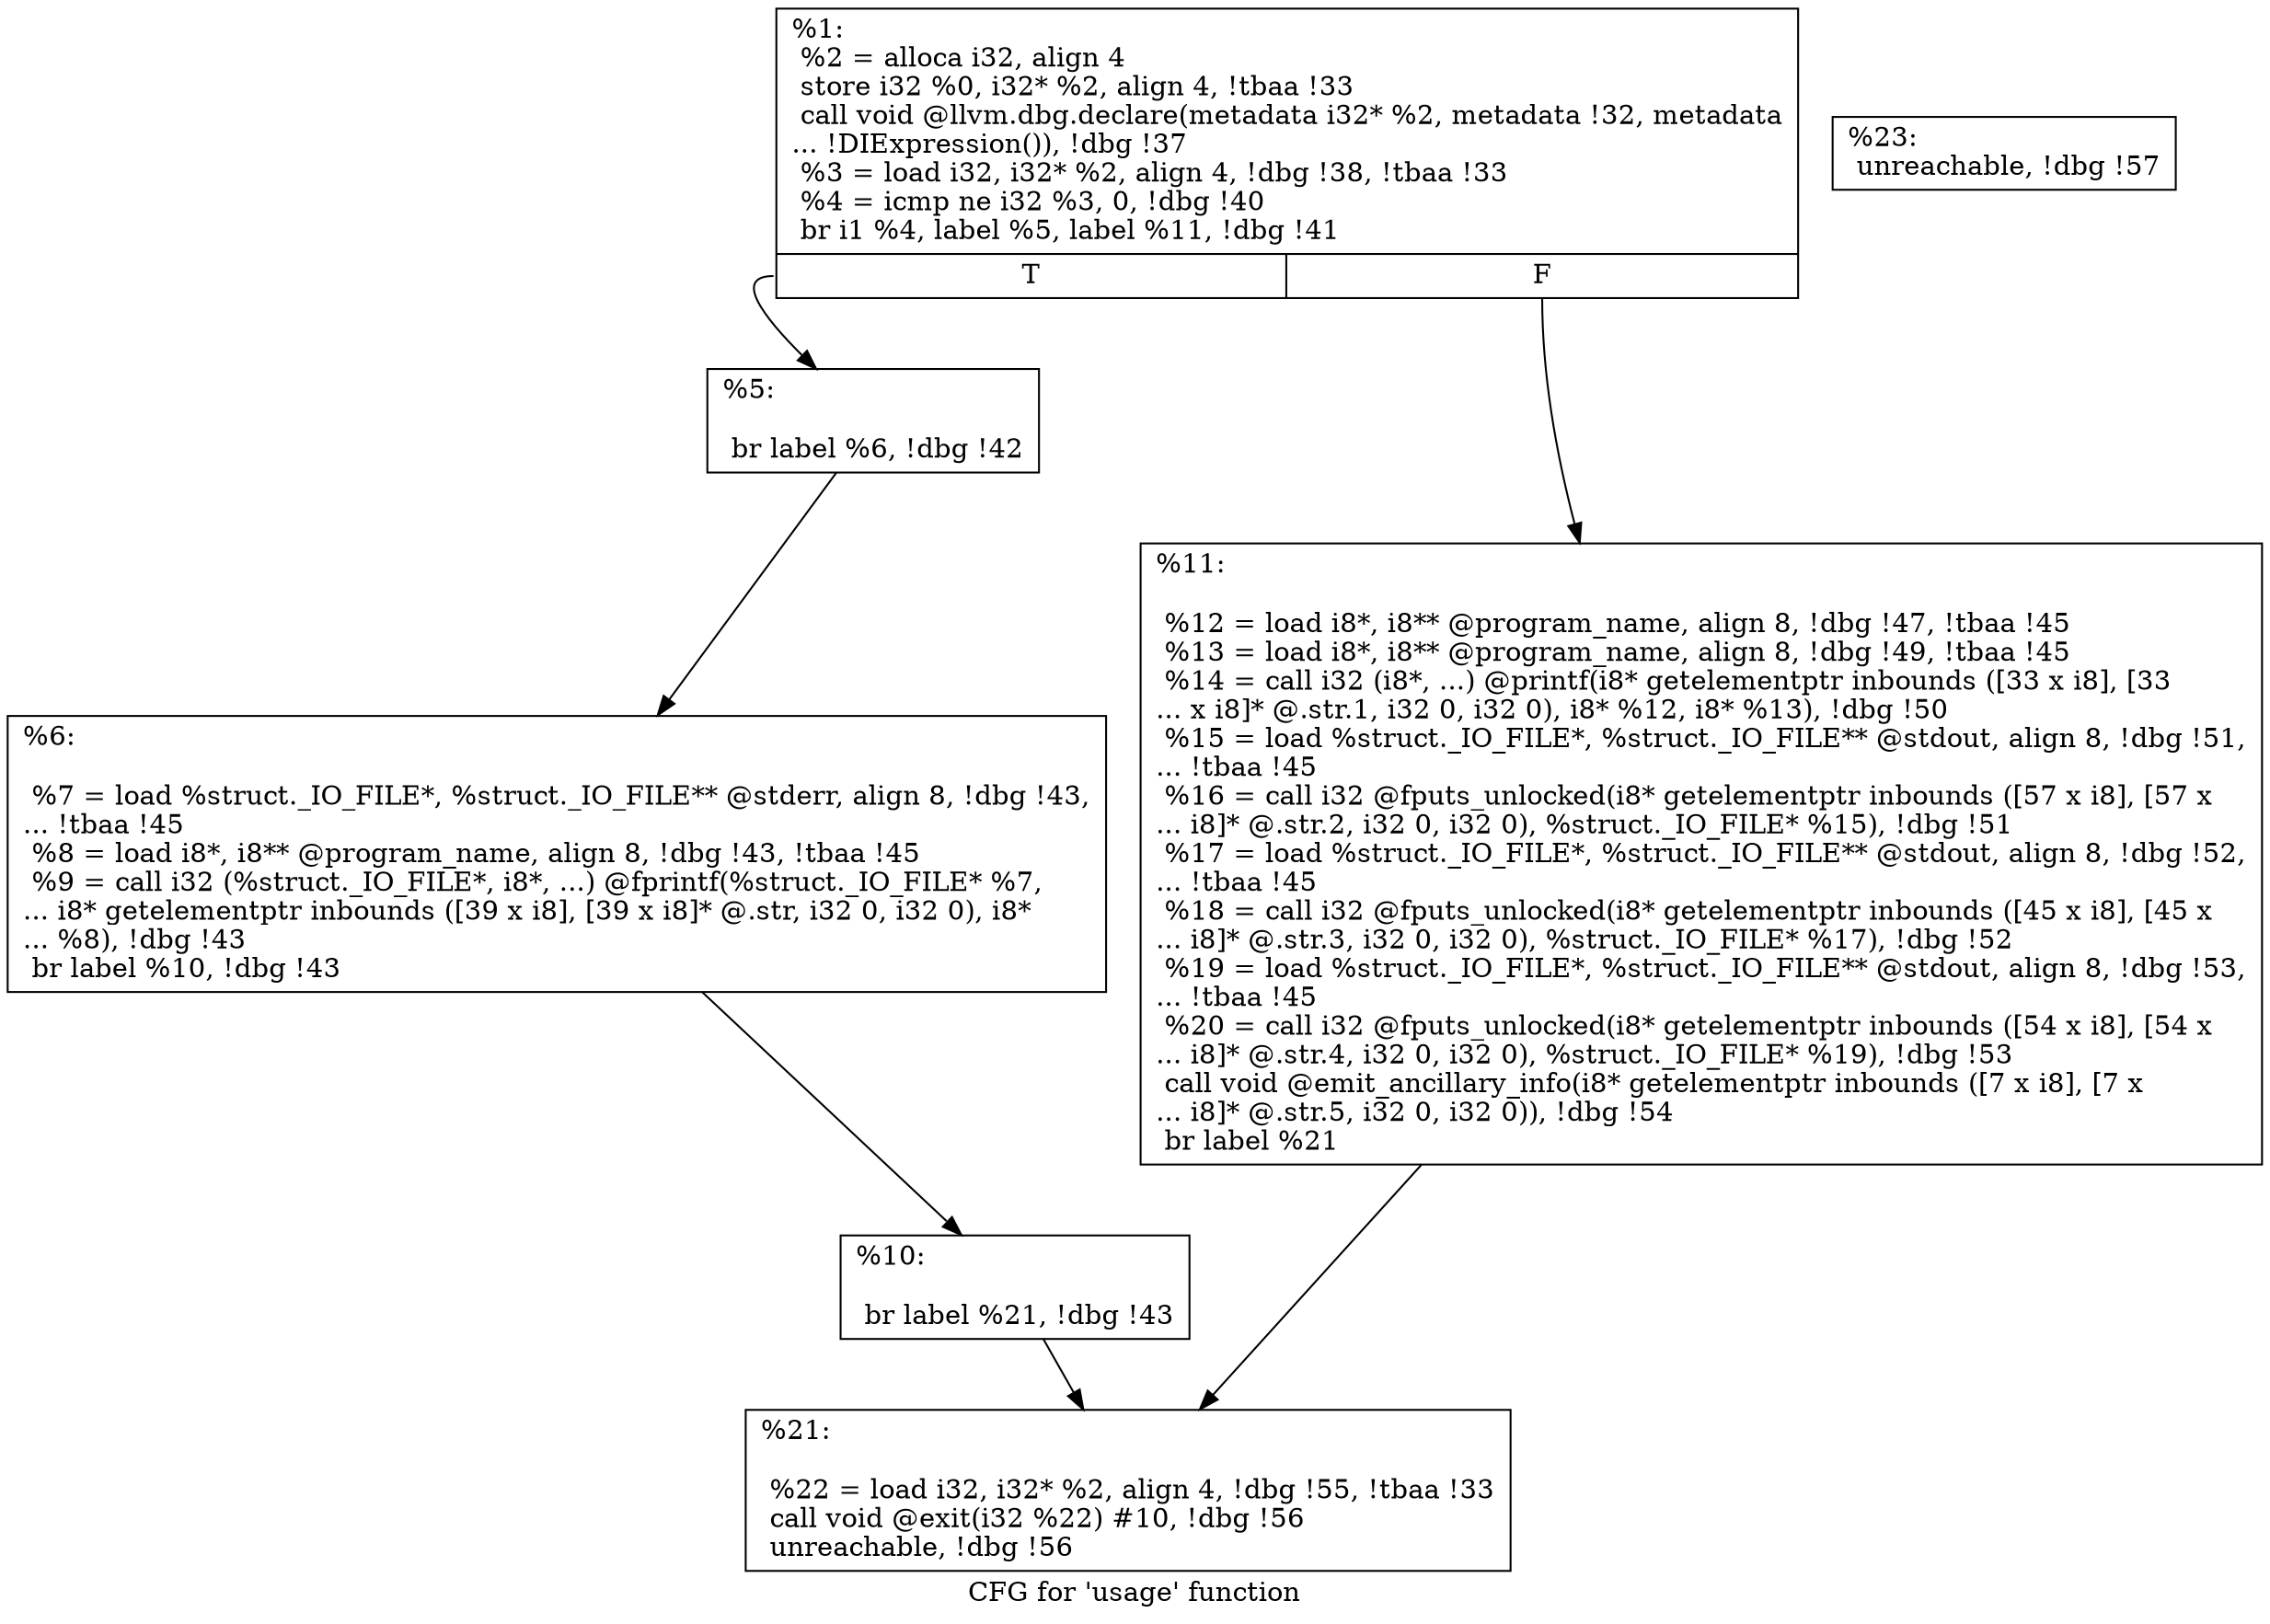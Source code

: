 digraph "CFG for 'usage' function" {
	label="CFG for 'usage' function";

	Node0x1006b00 [shape=record,label="{%1:\l  %2 = alloca i32, align 4\l  store i32 %0, i32* %2, align 4, !tbaa !33\l  call void @llvm.dbg.declare(metadata i32* %2, metadata !32, metadata\l... !DIExpression()), !dbg !37\l  %3 = load i32, i32* %2, align 4, !dbg !38, !tbaa !33\l  %4 = icmp ne i32 %3, 0, !dbg !40\l  br i1 %4, label %5, label %11, !dbg !41\l|{<s0>T|<s1>F}}"];
	Node0x1006b00:s0 -> Node0x100bb50;
	Node0x1006b00:s1 -> Node0x100bc40;
	Node0x100bb50 [shape=record,label="{%5:\l\l  br label %6, !dbg !42\l}"];
	Node0x100bb50 -> Node0x100bba0;
	Node0x100bba0 [shape=record,label="{%6:\l\l  %7 = load %struct._IO_FILE*, %struct._IO_FILE** @stderr, align 8, !dbg !43,\l... !tbaa !45\l  %8 = load i8*, i8** @program_name, align 8, !dbg !43, !tbaa !45\l  %9 = call i32 (%struct._IO_FILE*, i8*, ...) @fprintf(%struct._IO_FILE* %7,\l... i8* getelementptr inbounds ([39 x i8], [39 x i8]* @.str, i32 0, i32 0), i8*\l... %8), !dbg !43\l  br label %10, !dbg !43\l}"];
	Node0x100bba0 -> Node0x100bbf0;
	Node0x100bbf0 [shape=record,label="{%10:\l\l  br label %21, !dbg !43\l}"];
	Node0x100bbf0 -> Node0x100bc90;
	Node0x100bc40 [shape=record,label="{%11:\l\l  %12 = load i8*, i8** @program_name, align 8, !dbg !47, !tbaa !45\l  %13 = load i8*, i8** @program_name, align 8, !dbg !49, !tbaa !45\l  %14 = call i32 (i8*, ...) @printf(i8* getelementptr inbounds ([33 x i8], [33\l... x i8]* @.str.1, i32 0, i32 0), i8* %12, i8* %13), !dbg !50\l  %15 = load %struct._IO_FILE*, %struct._IO_FILE** @stdout, align 8, !dbg !51,\l... !tbaa !45\l  %16 = call i32 @fputs_unlocked(i8* getelementptr inbounds ([57 x i8], [57 x\l... i8]* @.str.2, i32 0, i32 0), %struct._IO_FILE* %15), !dbg !51\l  %17 = load %struct._IO_FILE*, %struct._IO_FILE** @stdout, align 8, !dbg !52,\l... !tbaa !45\l  %18 = call i32 @fputs_unlocked(i8* getelementptr inbounds ([45 x i8], [45 x\l... i8]* @.str.3, i32 0, i32 0), %struct._IO_FILE* %17), !dbg !52\l  %19 = load %struct._IO_FILE*, %struct._IO_FILE** @stdout, align 8, !dbg !53,\l... !tbaa !45\l  %20 = call i32 @fputs_unlocked(i8* getelementptr inbounds ([54 x i8], [54 x\l... i8]* @.str.4, i32 0, i32 0), %struct._IO_FILE* %19), !dbg !53\l  call void @emit_ancillary_info(i8* getelementptr inbounds ([7 x i8], [7 x\l... i8]* @.str.5, i32 0, i32 0)), !dbg !54\l  br label %21\l}"];
	Node0x100bc40 -> Node0x100bc90;
	Node0x100bc90 [shape=record,label="{%21:\l\l  %22 = load i32, i32* %2, align 4, !dbg !55, !tbaa !33\l  call void @exit(i32 %22) #10, !dbg !56\l  unreachable, !dbg !56\l}"];
	Node0x100bce0 [shape=record,label="{%23:                                                  \l  unreachable, !dbg !57\l}"];
}
